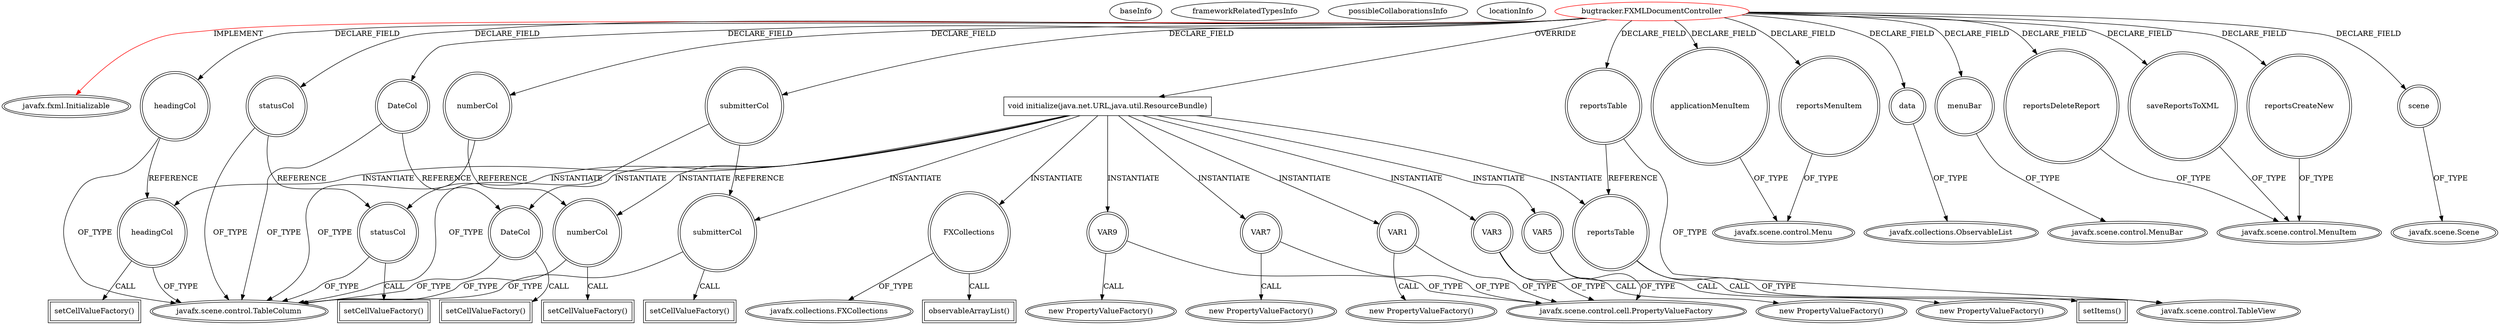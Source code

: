 digraph {
baseInfo[graphId=3481,category="extension_graph",isAnonymous=false,possibleRelation=false]
frameworkRelatedTypesInfo[0="javafx.fxml.Initializable"]
possibleCollaborationsInfo[]
locationInfo[projectName="kondzioski-bugtracker",filePath="/kondzioski-bugtracker/bugtracker-master/src/bugtracker/FXMLDocumentController.java",contextSignature="FXMLDocumentController",graphId="3481"]
0[label="bugtracker.FXMLDocumentController",vertexType="ROOT_CLIENT_CLASS_DECLARATION",isFrameworkType=false,color=red]
1[label="javafx.fxml.Initializable",vertexType="FRAMEWORK_INTERFACE_TYPE",isFrameworkType=true,peripheries=2]
2[label="DateCol",vertexType="FIELD_DECLARATION",isFrameworkType=true,peripheries=2,shape=circle]
3[label="javafx.scene.control.TableColumn",vertexType="FRAMEWORK_CLASS_TYPE",isFrameworkType=true,peripheries=2]
4[label="applicationMenuItem",vertexType="FIELD_DECLARATION",isFrameworkType=true,peripheries=2,shape=circle]
5[label="javafx.scene.control.Menu",vertexType="FRAMEWORK_CLASS_TYPE",isFrameworkType=true,peripheries=2]
6[label="data",vertexType="FIELD_DECLARATION",isFrameworkType=true,peripheries=2,shape=circle]
7[label="javafx.collections.ObservableList",vertexType="FRAMEWORK_INTERFACE_TYPE",isFrameworkType=true,peripheries=2]
8[label="headingCol",vertexType="FIELD_DECLARATION",isFrameworkType=true,peripheries=2,shape=circle]
10[label="menuBar",vertexType="FIELD_DECLARATION",isFrameworkType=true,peripheries=2,shape=circle]
11[label="javafx.scene.control.MenuBar",vertexType="FRAMEWORK_CLASS_TYPE",isFrameworkType=true,peripheries=2]
12[label="numberCol",vertexType="FIELD_DECLARATION",isFrameworkType=true,peripheries=2,shape=circle]
14[label="reportsCreateNew",vertexType="FIELD_DECLARATION",isFrameworkType=true,peripheries=2,shape=circle]
15[label="javafx.scene.control.MenuItem",vertexType="FRAMEWORK_CLASS_TYPE",isFrameworkType=true,peripheries=2]
16[label="reportsDeleteReport",vertexType="FIELD_DECLARATION",isFrameworkType=true,peripheries=2,shape=circle]
18[label="reportsMenuItem",vertexType="FIELD_DECLARATION",isFrameworkType=true,peripheries=2,shape=circle]
20[label="reportsTable",vertexType="FIELD_DECLARATION",isFrameworkType=true,peripheries=2,shape=circle]
21[label="javafx.scene.control.TableView",vertexType="FRAMEWORK_CLASS_TYPE",isFrameworkType=true,peripheries=2]
22[label="saveReportsToXML",vertexType="FIELD_DECLARATION",isFrameworkType=true,peripheries=2,shape=circle]
24[label="scene",vertexType="FIELD_DECLARATION",isFrameworkType=true,peripheries=2,shape=circle]
25[label="javafx.scene.Scene",vertexType="FRAMEWORK_CLASS_TYPE",isFrameworkType=true,peripheries=2]
26[label="statusCol",vertexType="FIELD_DECLARATION",isFrameworkType=true,peripheries=2,shape=circle]
28[label="submitterCol",vertexType="FIELD_DECLARATION",isFrameworkType=true,peripheries=2,shape=circle]
30[label="void initialize(java.net.URL,java.util.ResourceBundle)",vertexType="OVERRIDING_METHOD_DECLARATION",isFrameworkType=false,shape=box]
31[label="headingCol",vertexType="VARIABLE_EXPRESION",isFrameworkType=true,peripheries=2,shape=circle]
32[label="setCellValueFactory()",vertexType="INSIDE_CALL",isFrameworkType=true,peripheries=2,shape=box]
35[label="VAR1",vertexType="VARIABLE_EXPRESION",isFrameworkType=true,peripheries=2,shape=circle]
36[label="javafx.scene.control.cell.PropertyValueFactory",vertexType="FRAMEWORK_CLASS_TYPE",isFrameworkType=true,peripheries=2]
34[label="new PropertyValueFactory()",vertexType="CONSTRUCTOR_CALL",isFrameworkType=true,peripheries=2]
37[label="numberCol",vertexType="VARIABLE_EXPRESION",isFrameworkType=true,peripheries=2,shape=circle]
38[label="setCellValueFactory()",vertexType="INSIDE_CALL",isFrameworkType=true,peripheries=2,shape=box]
41[label="VAR3",vertexType="VARIABLE_EXPRESION",isFrameworkType=true,peripheries=2,shape=circle]
40[label="new PropertyValueFactory()",vertexType="CONSTRUCTOR_CALL",isFrameworkType=true,peripheries=2]
43[label="statusCol",vertexType="VARIABLE_EXPRESION",isFrameworkType=true,peripheries=2,shape=circle]
44[label="setCellValueFactory()",vertexType="INSIDE_CALL",isFrameworkType=true,peripheries=2,shape=box]
47[label="VAR5",vertexType="VARIABLE_EXPRESION",isFrameworkType=true,peripheries=2,shape=circle]
46[label="new PropertyValueFactory()",vertexType="CONSTRUCTOR_CALL",isFrameworkType=true,peripheries=2]
49[label="DateCol",vertexType="VARIABLE_EXPRESION",isFrameworkType=true,peripheries=2,shape=circle]
50[label="setCellValueFactory()",vertexType="INSIDE_CALL",isFrameworkType=true,peripheries=2,shape=box]
53[label="VAR7",vertexType="VARIABLE_EXPRESION",isFrameworkType=true,peripheries=2,shape=circle]
52[label="new PropertyValueFactory()",vertexType="CONSTRUCTOR_CALL",isFrameworkType=true,peripheries=2]
55[label="submitterCol",vertexType="VARIABLE_EXPRESION",isFrameworkType=true,peripheries=2,shape=circle]
56[label="setCellValueFactory()",vertexType="INSIDE_CALL",isFrameworkType=true,peripheries=2,shape=box]
59[label="VAR9",vertexType="VARIABLE_EXPRESION",isFrameworkType=true,peripheries=2,shape=circle]
58[label="new PropertyValueFactory()",vertexType="CONSTRUCTOR_CALL",isFrameworkType=true,peripheries=2]
61[label="FXCollections",vertexType="VARIABLE_EXPRESION",isFrameworkType=true,peripheries=2,shape=circle]
63[label="javafx.collections.FXCollections",vertexType="FRAMEWORK_CLASS_TYPE",isFrameworkType=true,peripheries=2]
62[label="observableArrayList()",vertexType="INSIDE_CALL",isFrameworkType=true,peripheries=2,shape=box]
64[label="reportsTable",vertexType="VARIABLE_EXPRESION",isFrameworkType=true,peripheries=2,shape=circle]
65[label="setItems()",vertexType="INSIDE_CALL",isFrameworkType=true,peripheries=2,shape=box]
0->1[label="IMPLEMENT",color=red]
0->2[label="DECLARE_FIELD"]
2->3[label="OF_TYPE"]
0->4[label="DECLARE_FIELD"]
4->5[label="OF_TYPE"]
0->6[label="DECLARE_FIELD"]
6->7[label="OF_TYPE"]
0->8[label="DECLARE_FIELD"]
8->3[label="OF_TYPE"]
0->10[label="DECLARE_FIELD"]
10->11[label="OF_TYPE"]
0->12[label="DECLARE_FIELD"]
12->3[label="OF_TYPE"]
0->14[label="DECLARE_FIELD"]
14->15[label="OF_TYPE"]
0->16[label="DECLARE_FIELD"]
16->15[label="OF_TYPE"]
0->18[label="DECLARE_FIELD"]
18->5[label="OF_TYPE"]
0->20[label="DECLARE_FIELD"]
20->21[label="OF_TYPE"]
0->22[label="DECLARE_FIELD"]
22->15[label="OF_TYPE"]
0->24[label="DECLARE_FIELD"]
24->25[label="OF_TYPE"]
0->26[label="DECLARE_FIELD"]
26->3[label="OF_TYPE"]
0->28[label="DECLARE_FIELD"]
28->3[label="OF_TYPE"]
0->30[label="OVERRIDE"]
30->31[label="INSTANTIATE"]
8->31[label="REFERENCE"]
31->3[label="OF_TYPE"]
31->32[label="CALL"]
30->35[label="INSTANTIATE"]
35->36[label="OF_TYPE"]
35->34[label="CALL"]
30->37[label="INSTANTIATE"]
12->37[label="REFERENCE"]
37->3[label="OF_TYPE"]
37->38[label="CALL"]
30->41[label="INSTANTIATE"]
41->36[label="OF_TYPE"]
41->40[label="CALL"]
30->43[label="INSTANTIATE"]
26->43[label="REFERENCE"]
43->3[label="OF_TYPE"]
43->44[label="CALL"]
30->47[label="INSTANTIATE"]
47->36[label="OF_TYPE"]
47->46[label="CALL"]
30->49[label="INSTANTIATE"]
2->49[label="REFERENCE"]
49->3[label="OF_TYPE"]
49->50[label="CALL"]
30->53[label="INSTANTIATE"]
53->36[label="OF_TYPE"]
53->52[label="CALL"]
30->55[label="INSTANTIATE"]
28->55[label="REFERENCE"]
55->3[label="OF_TYPE"]
55->56[label="CALL"]
30->59[label="INSTANTIATE"]
59->36[label="OF_TYPE"]
59->58[label="CALL"]
30->61[label="INSTANTIATE"]
61->63[label="OF_TYPE"]
61->62[label="CALL"]
30->64[label="INSTANTIATE"]
20->64[label="REFERENCE"]
64->21[label="OF_TYPE"]
64->65[label="CALL"]
}
